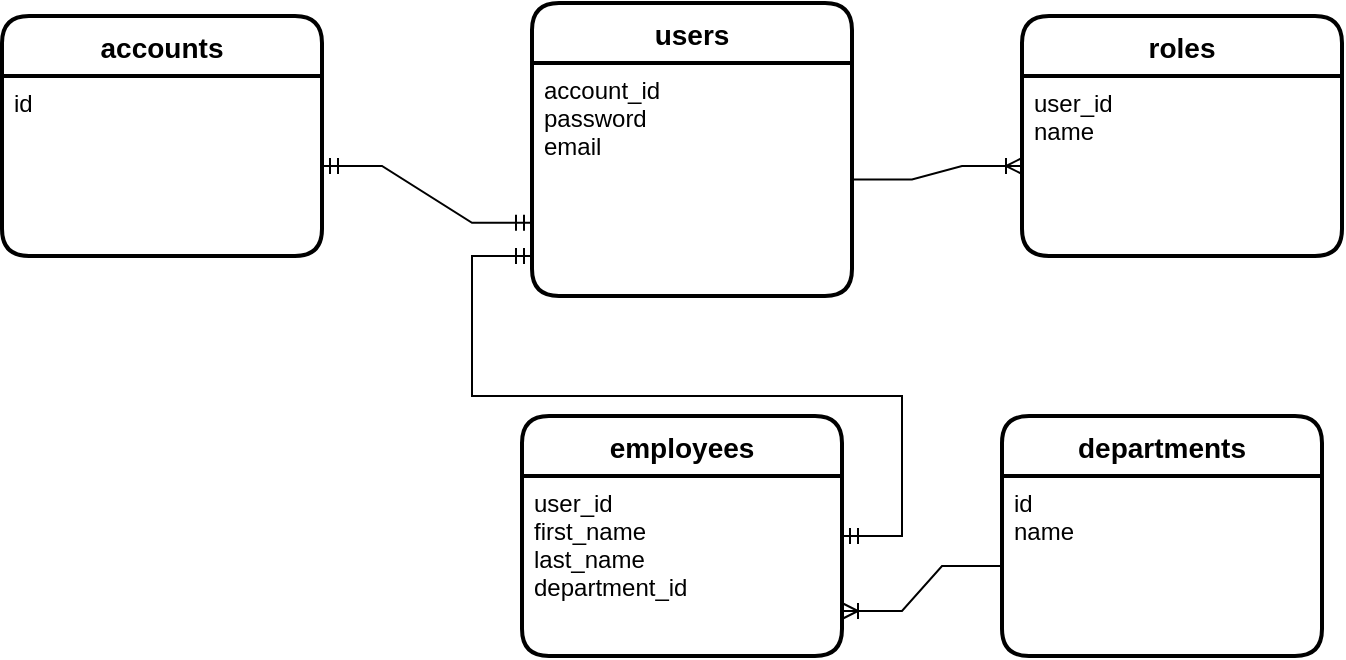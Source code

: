 <mxfile version="20.3.3" type="github">
  <diagram id="R2lEEEUBdFMjLlhIrx00" name="Page-1">
    <mxGraphModel dx="1632" dy="468" grid="1" gridSize="10" guides="1" tooltips="1" connect="1" arrows="1" fold="1" page="1" pageScale="1" pageWidth="850" pageHeight="1100" math="0" shadow="0" extFonts="Permanent Marker^https://fonts.googleapis.com/css?family=Permanent+Marker">
      <root>
        <mxCell id="0" />
        <mxCell id="1" parent="0" />
        <mxCell id="R6Zpb3YCfQ7Uk_6Jtfor-1" value="accounts" style="swimlane;childLayout=stackLayout;horizontal=1;startSize=30;horizontalStack=0;rounded=1;fontSize=14;fontStyle=1;strokeWidth=2;resizeParent=0;resizeLast=1;shadow=0;dashed=0;align=center;" vertex="1" parent="1">
          <mxGeometry y="10" width="160" height="120" as="geometry" />
        </mxCell>
        <mxCell id="R6Zpb3YCfQ7Uk_6Jtfor-2" value="id&#xa;&#xa;" style="align=left;strokeColor=none;fillColor=none;spacingLeft=4;fontSize=12;verticalAlign=top;resizable=0;rotatable=0;part=1;" vertex="1" parent="R6Zpb3YCfQ7Uk_6Jtfor-1">
          <mxGeometry y="30" width="160" height="90" as="geometry" />
        </mxCell>
        <mxCell id="R6Zpb3YCfQ7Uk_6Jtfor-4" value="users" style="swimlane;childLayout=stackLayout;horizontal=1;startSize=30;horizontalStack=0;rounded=1;fontSize=14;fontStyle=1;strokeWidth=2;resizeParent=0;resizeLast=1;shadow=0;dashed=0;align=center;" vertex="1" parent="1">
          <mxGeometry x="265" y="3.5" width="160" height="146.5" as="geometry" />
        </mxCell>
        <mxCell id="R6Zpb3YCfQ7Uk_6Jtfor-5" value="account_id&#xa;password&#xa;email&#xa;&#xa;" style="align=left;strokeColor=none;fillColor=none;spacingLeft=4;fontSize=12;verticalAlign=top;resizable=0;rotatable=0;part=1;" vertex="1" parent="R6Zpb3YCfQ7Uk_6Jtfor-4">
          <mxGeometry y="30" width="160" height="116.5" as="geometry" />
        </mxCell>
        <mxCell id="R6Zpb3YCfQ7Uk_6Jtfor-8" value="" style="edgeStyle=entityRelationEdgeStyle;fontSize=12;html=1;endArrow=ERmandOne;startArrow=ERmandOne;rounded=0;exitX=1;exitY=0.5;exitDx=0;exitDy=0;entryX=0;entryY=0.75;entryDx=0;entryDy=0;" edge="1" parent="1" source="R6Zpb3YCfQ7Uk_6Jtfor-2" target="R6Zpb3YCfQ7Uk_6Jtfor-4">
          <mxGeometry width="100" height="100" relative="1" as="geometry">
            <mxPoint x="260" y="230" as="sourcePoint" />
            <mxPoint x="360" y="130" as="targetPoint" />
          </mxGeometry>
        </mxCell>
        <mxCell id="R6Zpb3YCfQ7Uk_6Jtfor-9" value="roles" style="swimlane;childLayout=stackLayout;horizontal=1;startSize=30;horizontalStack=0;rounded=1;fontSize=14;fontStyle=1;strokeWidth=2;resizeParent=0;resizeLast=1;shadow=0;dashed=0;align=center;" vertex="1" parent="1">
          <mxGeometry x="510" y="10" width="160" height="120" as="geometry" />
        </mxCell>
        <mxCell id="R6Zpb3YCfQ7Uk_6Jtfor-10" value="user_id&#xa;name&#xa;" style="align=left;strokeColor=none;fillColor=none;spacingLeft=4;fontSize=12;verticalAlign=top;resizable=0;rotatable=0;part=1;" vertex="1" parent="R6Zpb3YCfQ7Uk_6Jtfor-9">
          <mxGeometry y="30" width="160" height="90" as="geometry" />
        </mxCell>
        <mxCell id="R6Zpb3YCfQ7Uk_6Jtfor-13" value="employees" style="swimlane;childLayout=stackLayout;horizontal=1;startSize=30;horizontalStack=0;rounded=1;fontSize=14;fontStyle=1;strokeWidth=2;resizeParent=0;resizeLast=1;shadow=0;dashed=0;align=center;" vertex="1" parent="1">
          <mxGeometry x="260" y="210" width="160" height="120" as="geometry" />
        </mxCell>
        <mxCell id="R6Zpb3YCfQ7Uk_6Jtfor-14" value="user_id&#xa;first_name&#xa;last_name&#xa;department_id" style="align=left;strokeColor=none;fillColor=none;spacingLeft=4;fontSize=12;verticalAlign=top;resizable=0;rotatable=0;part=1;" vertex="1" parent="R6Zpb3YCfQ7Uk_6Jtfor-13">
          <mxGeometry y="30" width="160" height="90" as="geometry" />
        </mxCell>
        <mxCell id="R6Zpb3YCfQ7Uk_6Jtfor-15" value="departments" style="swimlane;childLayout=stackLayout;horizontal=1;startSize=30;horizontalStack=0;rounded=1;fontSize=14;fontStyle=1;strokeWidth=2;resizeParent=0;resizeLast=1;shadow=0;dashed=0;align=center;" vertex="1" parent="1">
          <mxGeometry x="500" y="210" width="160" height="120" as="geometry" />
        </mxCell>
        <mxCell id="R6Zpb3YCfQ7Uk_6Jtfor-16" value="id&#xa;name&#xa;" style="align=left;strokeColor=none;fillColor=none;spacingLeft=4;fontSize=12;verticalAlign=top;resizable=0;rotatable=0;part=1;" vertex="1" parent="R6Zpb3YCfQ7Uk_6Jtfor-15">
          <mxGeometry y="30" width="160" height="90" as="geometry" />
        </mxCell>
        <mxCell id="R6Zpb3YCfQ7Uk_6Jtfor-18" value="" style="edgeStyle=entityRelationEdgeStyle;fontSize=12;html=1;endArrow=ERoneToMany;rounded=0;entryX=1;entryY=0.75;entryDx=0;entryDy=0;exitX=0;exitY=0.5;exitDx=0;exitDy=0;" edge="1" parent="1" source="R6Zpb3YCfQ7Uk_6Jtfor-16" target="R6Zpb3YCfQ7Uk_6Jtfor-14">
          <mxGeometry width="100" height="100" relative="1" as="geometry">
            <mxPoint x="375" y="400" as="sourcePoint" />
            <mxPoint x="475" y="300" as="targetPoint" />
          </mxGeometry>
        </mxCell>
        <mxCell id="R6Zpb3YCfQ7Uk_6Jtfor-19" value="" style="edgeStyle=entityRelationEdgeStyle;fontSize=12;html=1;endArrow=ERmandOne;startArrow=ERmandOne;rounded=0;" edge="1" parent="1" source="R6Zpb3YCfQ7Uk_6Jtfor-13">
          <mxGeometry width="100" height="100" relative="1" as="geometry">
            <mxPoint x="195" y="300" as="sourcePoint" />
            <mxPoint x="265" y="130" as="targetPoint" />
          </mxGeometry>
        </mxCell>
        <mxCell id="R6Zpb3YCfQ7Uk_6Jtfor-20" value="" style="edgeStyle=entityRelationEdgeStyle;fontSize=12;html=1;endArrow=ERoneToMany;rounded=0;entryX=0;entryY=0.5;entryDx=0;entryDy=0;" edge="1" parent="1" source="R6Zpb3YCfQ7Uk_6Jtfor-5" target="R6Zpb3YCfQ7Uk_6Jtfor-10">
          <mxGeometry width="100" height="100" relative="1" as="geometry">
            <mxPoint x="290" y="230" as="sourcePoint" />
            <mxPoint x="390" y="130" as="targetPoint" />
          </mxGeometry>
        </mxCell>
      </root>
    </mxGraphModel>
  </diagram>
</mxfile>

